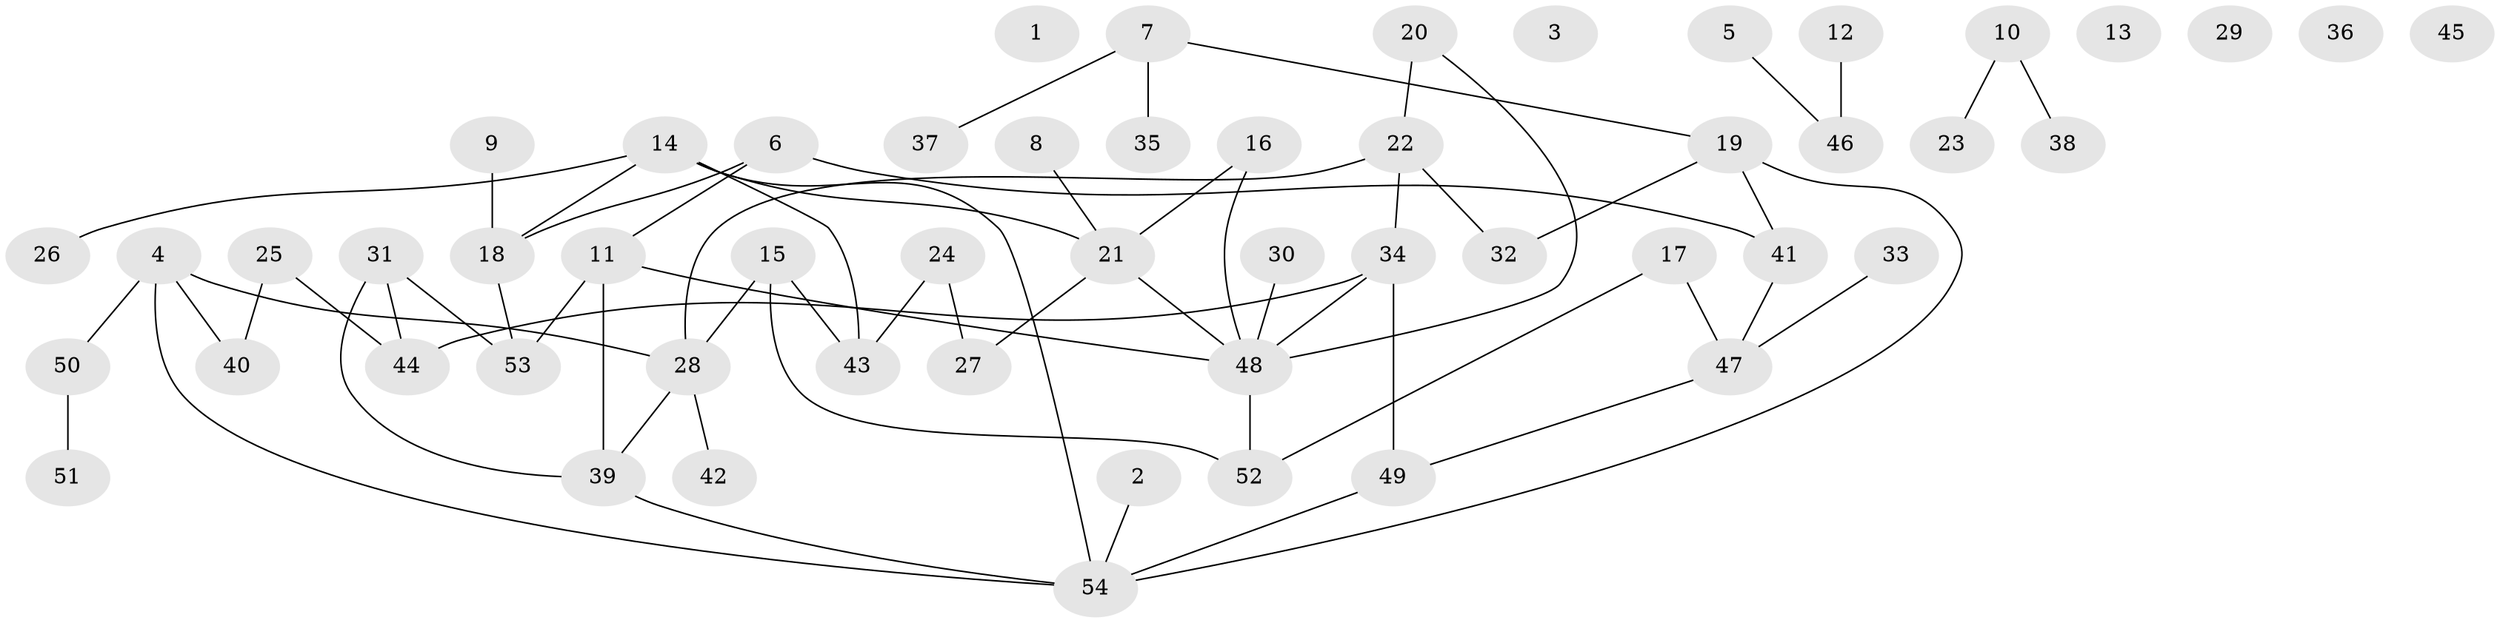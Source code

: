 // coarse degree distribution, {3: 0.13333333333333333, 2: 0.13333333333333333, 1: 0.2, 5: 0.3333333333333333, 6: 0.2}
// Generated by graph-tools (version 1.1) at 2025/35/03/04/25 23:35:47]
// undirected, 54 vertices, 63 edges
graph export_dot {
  node [color=gray90,style=filled];
  1;
  2;
  3;
  4;
  5;
  6;
  7;
  8;
  9;
  10;
  11;
  12;
  13;
  14;
  15;
  16;
  17;
  18;
  19;
  20;
  21;
  22;
  23;
  24;
  25;
  26;
  27;
  28;
  29;
  30;
  31;
  32;
  33;
  34;
  35;
  36;
  37;
  38;
  39;
  40;
  41;
  42;
  43;
  44;
  45;
  46;
  47;
  48;
  49;
  50;
  51;
  52;
  53;
  54;
  2 -- 54;
  4 -- 28;
  4 -- 40;
  4 -- 50;
  4 -- 54;
  5 -- 46;
  6 -- 11;
  6 -- 18;
  6 -- 41;
  7 -- 19;
  7 -- 35;
  7 -- 37;
  8 -- 21;
  9 -- 18;
  10 -- 23;
  10 -- 38;
  11 -- 39;
  11 -- 48;
  11 -- 53;
  12 -- 46;
  14 -- 18;
  14 -- 21;
  14 -- 26;
  14 -- 43;
  14 -- 54;
  15 -- 28;
  15 -- 43;
  15 -- 52;
  16 -- 21;
  16 -- 48;
  17 -- 47;
  17 -- 52;
  18 -- 53;
  19 -- 32;
  19 -- 41;
  19 -- 54;
  20 -- 22;
  20 -- 48;
  21 -- 27;
  21 -- 48;
  22 -- 28;
  22 -- 32;
  22 -- 34;
  24 -- 27;
  24 -- 43;
  25 -- 40;
  25 -- 44;
  28 -- 39;
  28 -- 42;
  30 -- 48;
  31 -- 39;
  31 -- 44;
  31 -- 53;
  33 -- 47;
  34 -- 44;
  34 -- 48;
  34 -- 49;
  39 -- 54;
  41 -- 47;
  47 -- 49;
  48 -- 52;
  49 -- 54;
  50 -- 51;
}
